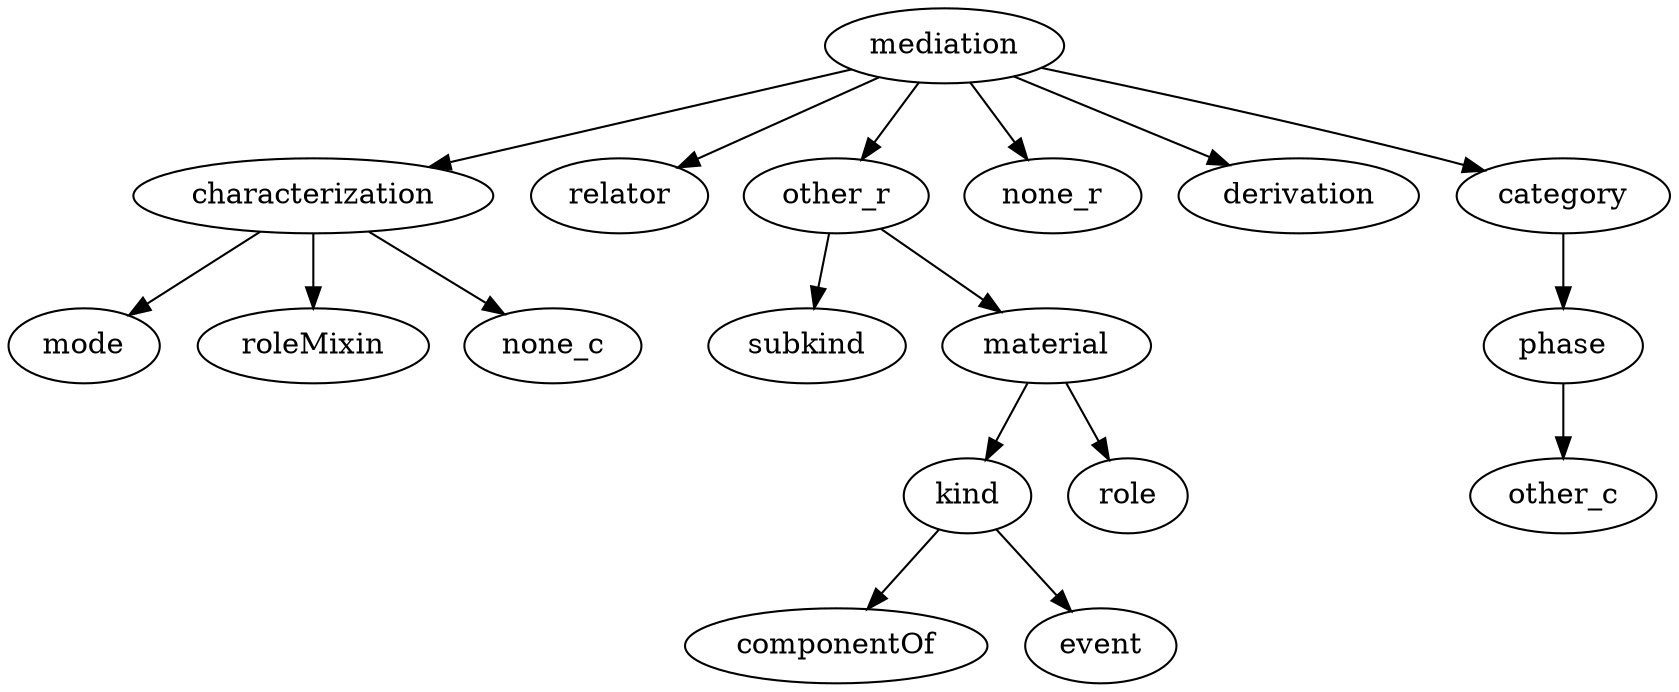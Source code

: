 strict digraph  {
mediation;
characterization;
relator;
other_r;
none_r;
derivation;
category;
mode;
roleMixin;
none_c;
subkind;
material;
kind;
role;
componentOf;
event;
phase;
other_c;
mediation -> characterization;
mediation -> relator;
mediation -> other_r;
mediation -> none_r;
mediation -> derivation;
mediation -> category;
characterization -> mode;
characterization -> roleMixin;
characterization -> none_c;
other_r -> subkind;
other_r -> material;
category -> phase;
material -> kind;
material -> role;
kind -> componentOf;
kind -> event;
phase -> other_c;
}
